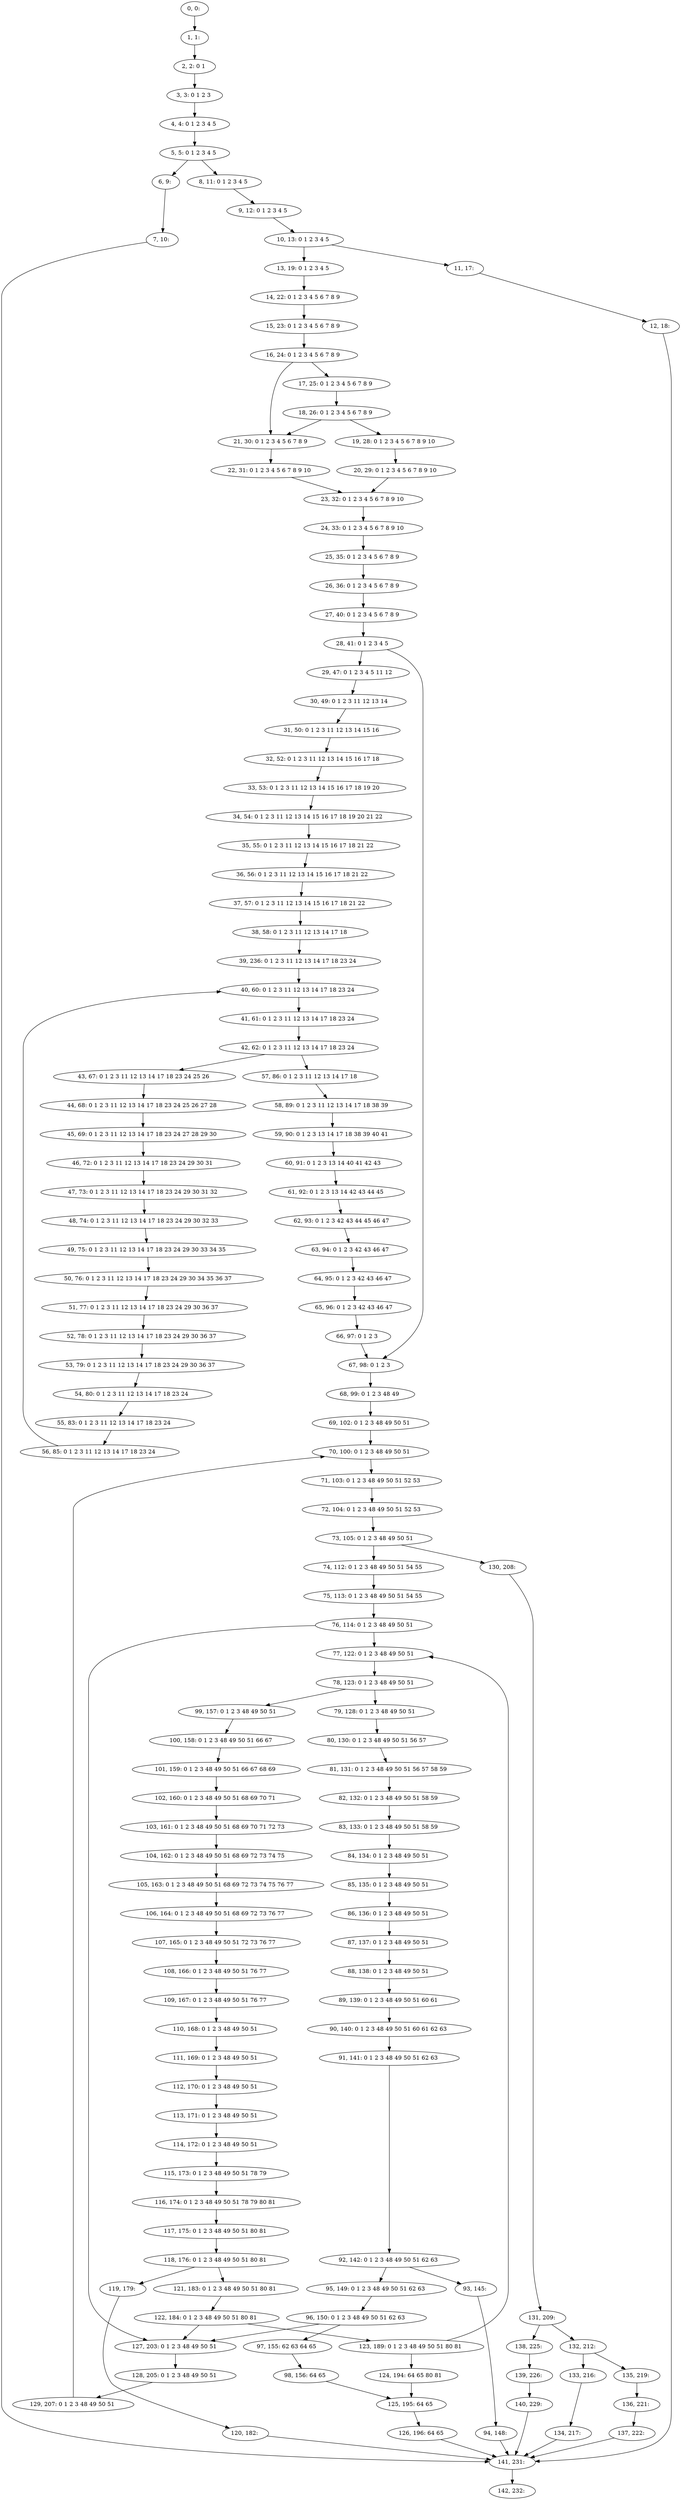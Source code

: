 digraph G {
0[label="0, 0: "];
1[label="1, 1: "];
2[label="2, 2: 0 1 "];
3[label="3, 3: 0 1 2 3 "];
4[label="4, 4: 0 1 2 3 4 5 "];
5[label="5, 5: 0 1 2 3 4 5 "];
6[label="6, 9: "];
7[label="7, 10: "];
8[label="8, 11: 0 1 2 3 4 5 "];
9[label="9, 12: 0 1 2 3 4 5 "];
10[label="10, 13: 0 1 2 3 4 5 "];
11[label="11, 17: "];
12[label="12, 18: "];
13[label="13, 19: 0 1 2 3 4 5 "];
14[label="14, 22: 0 1 2 3 4 5 6 7 8 9 "];
15[label="15, 23: 0 1 2 3 4 5 6 7 8 9 "];
16[label="16, 24: 0 1 2 3 4 5 6 7 8 9 "];
17[label="17, 25: 0 1 2 3 4 5 6 7 8 9 "];
18[label="18, 26: 0 1 2 3 4 5 6 7 8 9 "];
19[label="19, 28: 0 1 2 3 4 5 6 7 8 9 10 "];
20[label="20, 29: 0 1 2 3 4 5 6 7 8 9 10 "];
21[label="21, 30: 0 1 2 3 4 5 6 7 8 9 "];
22[label="22, 31: 0 1 2 3 4 5 6 7 8 9 10 "];
23[label="23, 32: 0 1 2 3 4 5 6 7 8 9 10 "];
24[label="24, 33: 0 1 2 3 4 5 6 7 8 9 10 "];
25[label="25, 35: 0 1 2 3 4 5 6 7 8 9 "];
26[label="26, 36: 0 1 2 3 4 5 6 7 8 9 "];
27[label="27, 40: 0 1 2 3 4 5 6 7 8 9 "];
28[label="28, 41: 0 1 2 3 4 5 "];
29[label="29, 47: 0 1 2 3 4 5 11 12 "];
30[label="30, 49: 0 1 2 3 11 12 13 14 "];
31[label="31, 50: 0 1 2 3 11 12 13 14 15 16 "];
32[label="32, 52: 0 1 2 3 11 12 13 14 15 16 17 18 "];
33[label="33, 53: 0 1 2 3 11 12 13 14 15 16 17 18 19 20 "];
34[label="34, 54: 0 1 2 3 11 12 13 14 15 16 17 18 19 20 21 22 "];
35[label="35, 55: 0 1 2 3 11 12 13 14 15 16 17 18 21 22 "];
36[label="36, 56: 0 1 2 3 11 12 13 14 15 16 17 18 21 22 "];
37[label="37, 57: 0 1 2 3 11 12 13 14 15 16 17 18 21 22 "];
38[label="38, 58: 0 1 2 3 11 12 13 14 17 18 "];
39[label="39, 236: 0 1 2 3 11 12 13 14 17 18 23 24 "];
40[label="40, 60: 0 1 2 3 11 12 13 14 17 18 23 24 "];
41[label="41, 61: 0 1 2 3 11 12 13 14 17 18 23 24 "];
42[label="42, 62: 0 1 2 3 11 12 13 14 17 18 23 24 "];
43[label="43, 67: 0 1 2 3 11 12 13 14 17 18 23 24 25 26 "];
44[label="44, 68: 0 1 2 3 11 12 13 14 17 18 23 24 25 26 27 28 "];
45[label="45, 69: 0 1 2 3 11 12 13 14 17 18 23 24 27 28 29 30 "];
46[label="46, 72: 0 1 2 3 11 12 13 14 17 18 23 24 29 30 31 "];
47[label="47, 73: 0 1 2 3 11 12 13 14 17 18 23 24 29 30 31 32 "];
48[label="48, 74: 0 1 2 3 11 12 13 14 17 18 23 24 29 30 32 33 "];
49[label="49, 75: 0 1 2 3 11 12 13 14 17 18 23 24 29 30 33 34 35 "];
50[label="50, 76: 0 1 2 3 11 12 13 14 17 18 23 24 29 30 34 35 36 37 "];
51[label="51, 77: 0 1 2 3 11 12 13 14 17 18 23 24 29 30 36 37 "];
52[label="52, 78: 0 1 2 3 11 12 13 14 17 18 23 24 29 30 36 37 "];
53[label="53, 79: 0 1 2 3 11 12 13 14 17 18 23 24 29 30 36 37 "];
54[label="54, 80: 0 1 2 3 11 12 13 14 17 18 23 24 "];
55[label="55, 83: 0 1 2 3 11 12 13 14 17 18 23 24 "];
56[label="56, 85: 0 1 2 3 11 12 13 14 17 18 23 24 "];
57[label="57, 86: 0 1 2 3 11 12 13 14 17 18 "];
58[label="58, 89: 0 1 2 3 11 12 13 14 17 18 38 39 "];
59[label="59, 90: 0 1 2 3 13 14 17 18 38 39 40 41 "];
60[label="60, 91: 0 1 2 3 13 14 40 41 42 43 "];
61[label="61, 92: 0 1 2 3 13 14 42 43 44 45 "];
62[label="62, 93: 0 1 2 3 42 43 44 45 46 47 "];
63[label="63, 94: 0 1 2 3 42 43 46 47 "];
64[label="64, 95: 0 1 2 3 42 43 46 47 "];
65[label="65, 96: 0 1 2 3 42 43 46 47 "];
66[label="66, 97: 0 1 2 3 "];
67[label="67, 98: 0 1 2 3 "];
68[label="68, 99: 0 1 2 3 48 49 "];
69[label="69, 102: 0 1 2 3 48 49 50 51 "];
70[label="70, 100: 0 1 2 3 48 49 50 51 "];
71[label="71, 103: 0 1 2 3 48 49 50 51 52 53 "];
72[label="72, 104: 0 1 2 3 48 49 50 51 52 53 "];
73[label="73, 105: 0 1 2 3 48 49 50 51 "];
74[label="74, 112: 0 1 2 3 48 49 50 51 54 55 "];
75[label="75, 113: 0 1 2 3 48 49 50 51 54 55 "];
76[label="76, 114: 0 1 2 3 48 49 50 51 "];
77[label="77, 122: 0 1 2 3 48 49 50 51 "];
78[label="78, 123: 0 1 2 3 48 49 50 51 "];
79[label="79, 128: 0 1 2 3 48 49 50 51 "];
80[label="80, 130: 0 1 2 3 48 49 50 51 56 57 "];
81[label="81, 131: 0 1 2 3 48 49 50 51 56 57 58 59 "];
82[label="82, 132: 0 1 2 3 48 49 50 51 58 59 "];
83[label="83, 133: 0 1 2 3 48 49 50 51 58 59 "];
84[label="84, 134: 0 1 2 3 48 49 50 51 "];
85[label="85, 135: 0 1 2 3 48 49 50 51 "];
86[label="86, 136: 0 1 2 3 48 49 50 51 "];
87[label="87, 137: 0 1 2 3 48 49 50 51 "];
88[label="88, 138: 0 1 2 3 48 49 50 51 "];
89[label="89, 139: 0 1 2 3 48 49 50 51 60 61 "];
90[label="90, 140: 0 1 2 3 48 49 50 51 60 61 62 63 "];
91[label="91, 141: 0 1 2 3 48 49 50 51 62 63 "];
92[label="92, 142: 0 1 2 3 48 49 50 51 62 63 "];
93[label="93, 145: "];
94[label="94, 148: "];
95[label="95, 149: 0 1 2 3 48 49 50 51 62 63 "];
96[label="96, 150: 0 1 2 3 48 49 50 51 62 63 "];
97[label="97, 155: 62 63 64 65 "];
98[label="98, 156: 64 65 "];
99[label="99, 157: 0 1 2 3 48 49 50 51 "];
100[label="100, 158: 0 1 2 3 48 49 50 51 66 67 "];
101[label="101, 159: 0 1 2 3 48 49 50 51 66 67 68 69 "];
102[label="102, 160: 0 1 2 3 48 49 50 51 68 69 70 71 "];
103[label="103, 161: 0 1 2 3 48 49 50 51 68 69 70 71 72 73 "];
104[label="104, 162: 0 1 2 3 48 49 50 51 68 69 72 73 74 75 "];
105[label="105, 163: 0 1 2 3 48 49 50 51 68 69 72 73 74 75 76 77 "];
106[label="106, 164: 0 1 2 3 48 49 50 51 68 69 72 73 76 77 "];
107[label="107, 165: 0 1 2 3 48 49 50 51 72 73 76 77 "];
108[label="108, 166: 0 1 2 3 48 49 50 51 76 77 "];
109[label="109, 167: 0 1 2 3 48 49 50 51 76 77 "];
110[label="110, 168: 0 1 2 3 48 49 50 51 "];
111[label="111, 169: 0 1 2 3 48 49 50 51 "];
112[label="112, 170: 0 1 2 3 48 49 50 51 "];
113[label="113, 171: 0 1 2 3 48 49 50 51 "];
114[label="114, 172: 0 1 2 3 48 49 50 51 "];
115[label="115, 173: 0 1 2 3 48 49 50 51 78 79 "];
116[label="116, 174: 0 1 2 3 48 49 50 51 78 79 80 81 "];
117[label="117, 175: 0 1 2 3 48 49 50 51 80 81 "];
118[label="118, 176: 0 1 2 3 48 49 50 51 80 81 "];
119[label="119, 179: "];
120[label="120, 182: "];
121[label="121, 183: 0 1 2 3 48 49 50 51 80 81 "];
122[label="122, 184: 0 1 2 3 48 49 50 51 80 81 "];
123[label="123, 189: 0 1 2 3 48 49 50 51 80 81 "];
124[label="124, 194: 64 65 80 81 "];
125[label="125, 195: 64 65 "];
126[label="126, 196: 64 65 "];
127[label="127, 203: 0 1 2 3 48 49 50 51 "];
128[label="128, 205: 0 1 2 3 48 49 50 51 "];
129[label="129, 207: 0 1 2 3 48 49 50 51 "];
130[label="130, 208: "];
131[label="131, 209: "];
132[label="132, 212: "];
133[label="133, 216: "];
134[label="134, 217: "];
135[label="135, 219: "];
136[label="136, 221: "];
137[label="137, 222: "];
138[label="138, 225: "];
139[label="139, 226: "];
140[label="140, 229: "];
141[label="141, 231: "];
142[label="142, 232: "];
0->1 ;
1->2 ;
2->3 ;
3->4 ;
4->5 ;
5->6 ;
5->8 ;
6->7 ;
7->141 ;
8->9 ;
9->10 ;
10->11 ;
10->13 ;
11->12 ;
12->141 ;
13->14 ;
14->15 ;
15->16 ;
16->17 ;
16->21 ;
17->18 ;
18->19 ;
18->21 ;
19->20 ;
20->23 ;
21->22 ;
22->23 ;
23->24 ;
24->25 ;
25->26 ;
26->27 ;
27->28 ;
28->29 ;
28->67 ;
29->30 ;
30->31 ;
31->32 ;
32->33 ;
33->34 ;
34->35 ;
35->36 ;
36->37 ;
37->38 ;
38->39 ;
39->40 ;
40->41 ;
41->42 ;
42->43 ;
42->57 ;
43->44 ;
44->45 ;
45->46 ;
46->47 ;
47->48 ;
48->49 ;
49->50 ;
50->51 ;
51->52 ;
52->53 ;
53->54 ;
54->55 ;
55->56 ;
56->40 ;
57->58 ;
58->59 ;
59->60 ;
60->61 ;
61->62 ;
62->63 ;
63->64 ;
64->65 ;
65->66 ;
66->67 ;
67->68 ;
68->69 ;
69->70 ;
70->71 ;
71->72 ;
72->73 ;
73->74 ;
73->130 ;
74->75 ;
75->76 ;
76->77 ;
76->127 ;
77->78 ;
78->79 ;
78->99 ;
79->80 ;
80->81 ;
81->82 ;
82->83 ;
83->84 ;
84->85 ;
85->86 ;
86->87 ;
87->88 ;
88->89 ;
89->90 ;
90->91 ;
91->92 ;
92->93 ;
92->95 ;
93->94 ;
94->141 ;
95->96 ;
96->97 ;
96->127 ;
97->98 ;
98->125 ;
99->100 ;
100->101 ;
101->102 ;
102->103 ;
103->104 ;
104->105 ;
105->106 ;
106->107 ;
107->108 ;
108->109 ;
109->110 ;
110->111 ;
111->112 ;
112->113 ;
113->114 ;
114->115 ;
115->116 ;
116->117 ;
117->118 ;
118->119 ;
118->121 ;
119->120 ;
120->141 ;
121->122 ;
122->123 ;
122->127 ;
123->124 ;
123->77 ;
124->125 ;
125->126 ;
126->141 ;
127->128 ;
128->129 ;
129->70 ;
130->131 ;
131->132 ;
131->138 ;
132->133 ;
132->135 ;
133->134 ;
134->141 ;
135->136 ;
136->137 ;
137->141 ;
138->139 ;
139->140 ;
140->141 ;
141->142 ;
}
